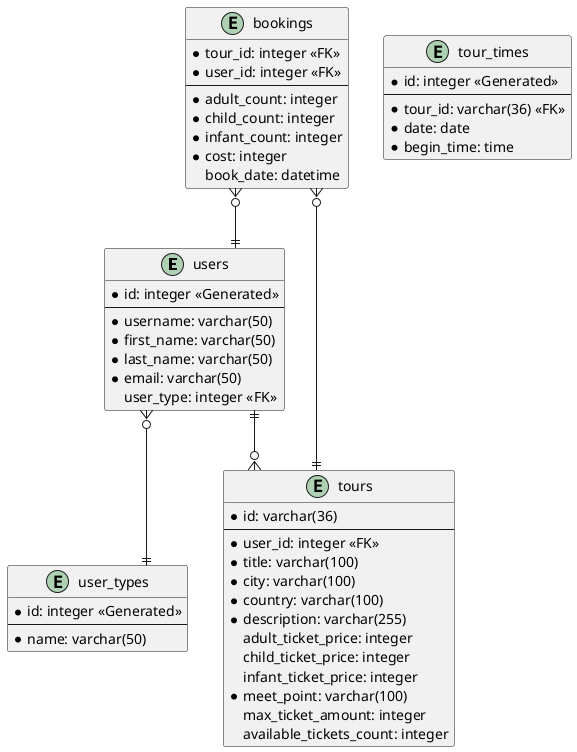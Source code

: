 @startuml
skinparam linetype ortho

entity users {
    *id: integer <<Generated>>
    --
    *username: varchar(50)
    *first_name: varchar(50)
    *last_name: varchar(50)
    *email: varchar(50)
    user_type: integer <<FK>>
}

entity user_types {
    *id: integer <<Generated>>
    --
    *name: varchar(50)
}

entity tours {
    *id: varchar(36)
    --
    *user_id: integer <<FK>>
    *title: varchar(100)
    *city: varchar(100)
    *country: varchar(100)
    *description: varchar(255)
    adult_ticket_price: integer
    child_ticket_price: integer
    infant_ticket_price: integer
    *meet_point: varchar(100)
    max_ticket_amount: integer
    available_tickets_count: integer
}

entity tour_times {
    *id: integer <<Generated>>
    --
    *tour_id: varchar(36) <<FK>>
    *date: date
    *begin_time: time
}

entity bookings {
    *tour_id: integer <<FK>>
    *user_id: integer <<FK>>
    --
    *adult_count: integer
    *child_count: integer
    *infant_count: integer
    *cost: integer
    book_date: datetime
}

users ||--o{ tours
users }o--|| user_types
'tours ||--o{ tour_times
'bookings }o--|| tour_times
bookings }o--|| tours
bookings }o--|| users

@enduml